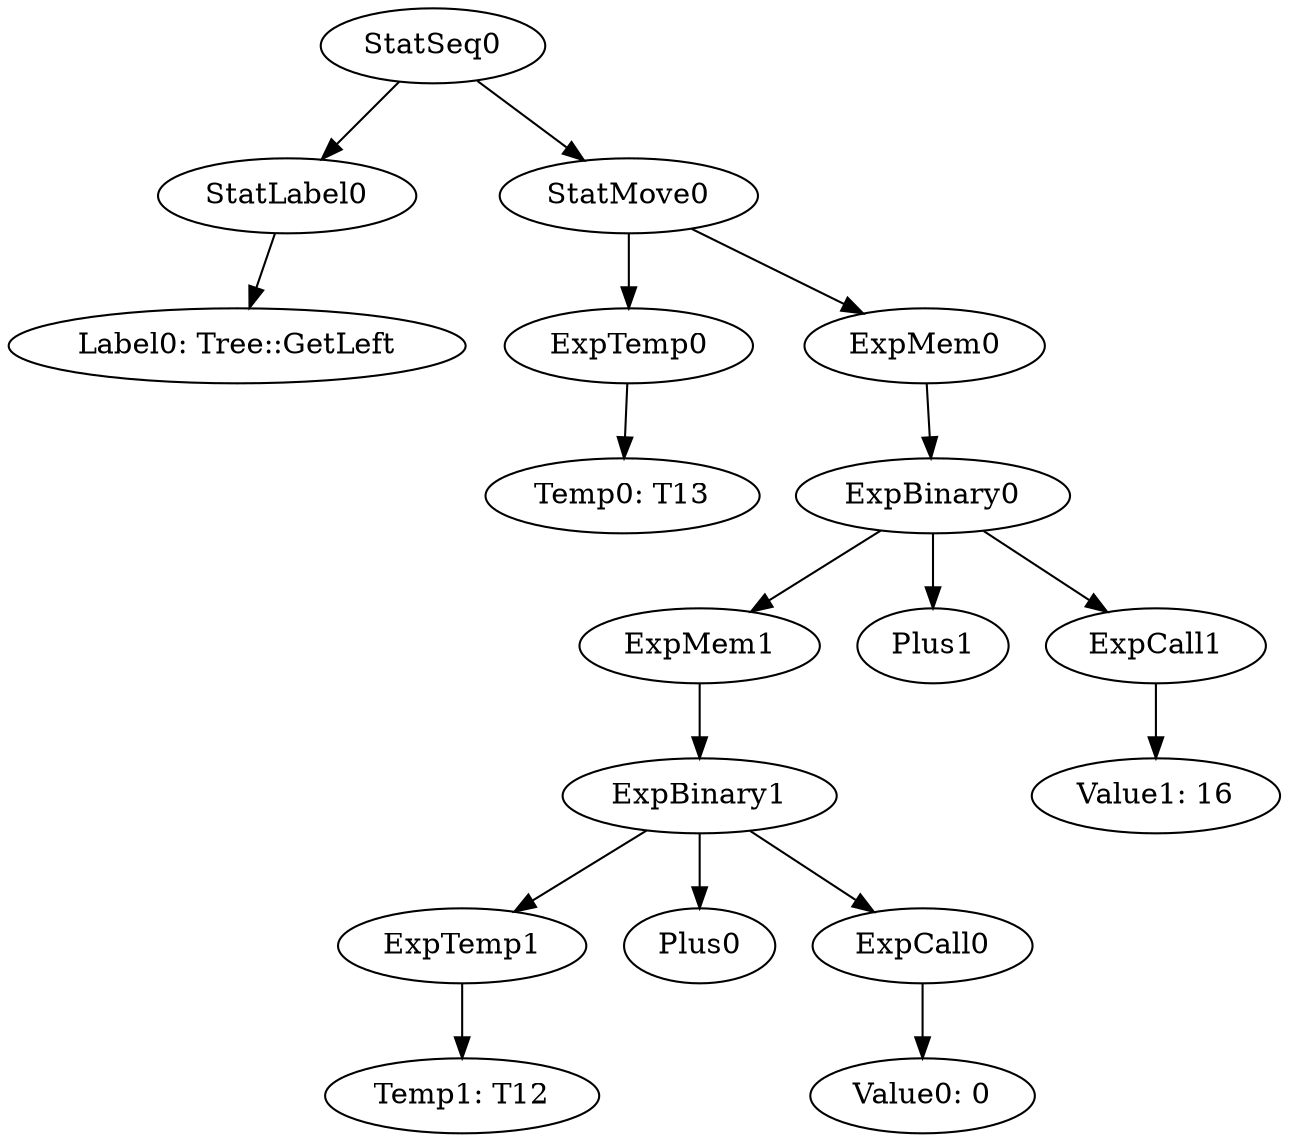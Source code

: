 digraph {
	ordering = out;
	StatMove0 -> ExpTemp0;
	StatMove0 -> ExpMem0;
	ExpBinary0 -> ExpMem1;
	ExpBinary0 -> Plus1;
	ExpBinary0 -> ExpCall1;
	ExpCall1 -> "Value1: 16";
	ExpTemp0 -> "Temp0: T13";
	StatSeq0 -> StatLabel0;
	StatSeq0 -> StatMove0;
	StatLabel0 -> "Label0: Tree::GetLeft";
	ExpTemp1 -> "Temp1: T12";
	ExpMem0 -> ExpBinary0;
	ExpBinary1 -> ExpTemp1;
	ExpBinary1 -> Plus0;
	ExpBinary1 -> ExpCall0;
	ExpCall0 -> "Value0: 0";
	ExpMem1 -> ExpBinary1;
}

